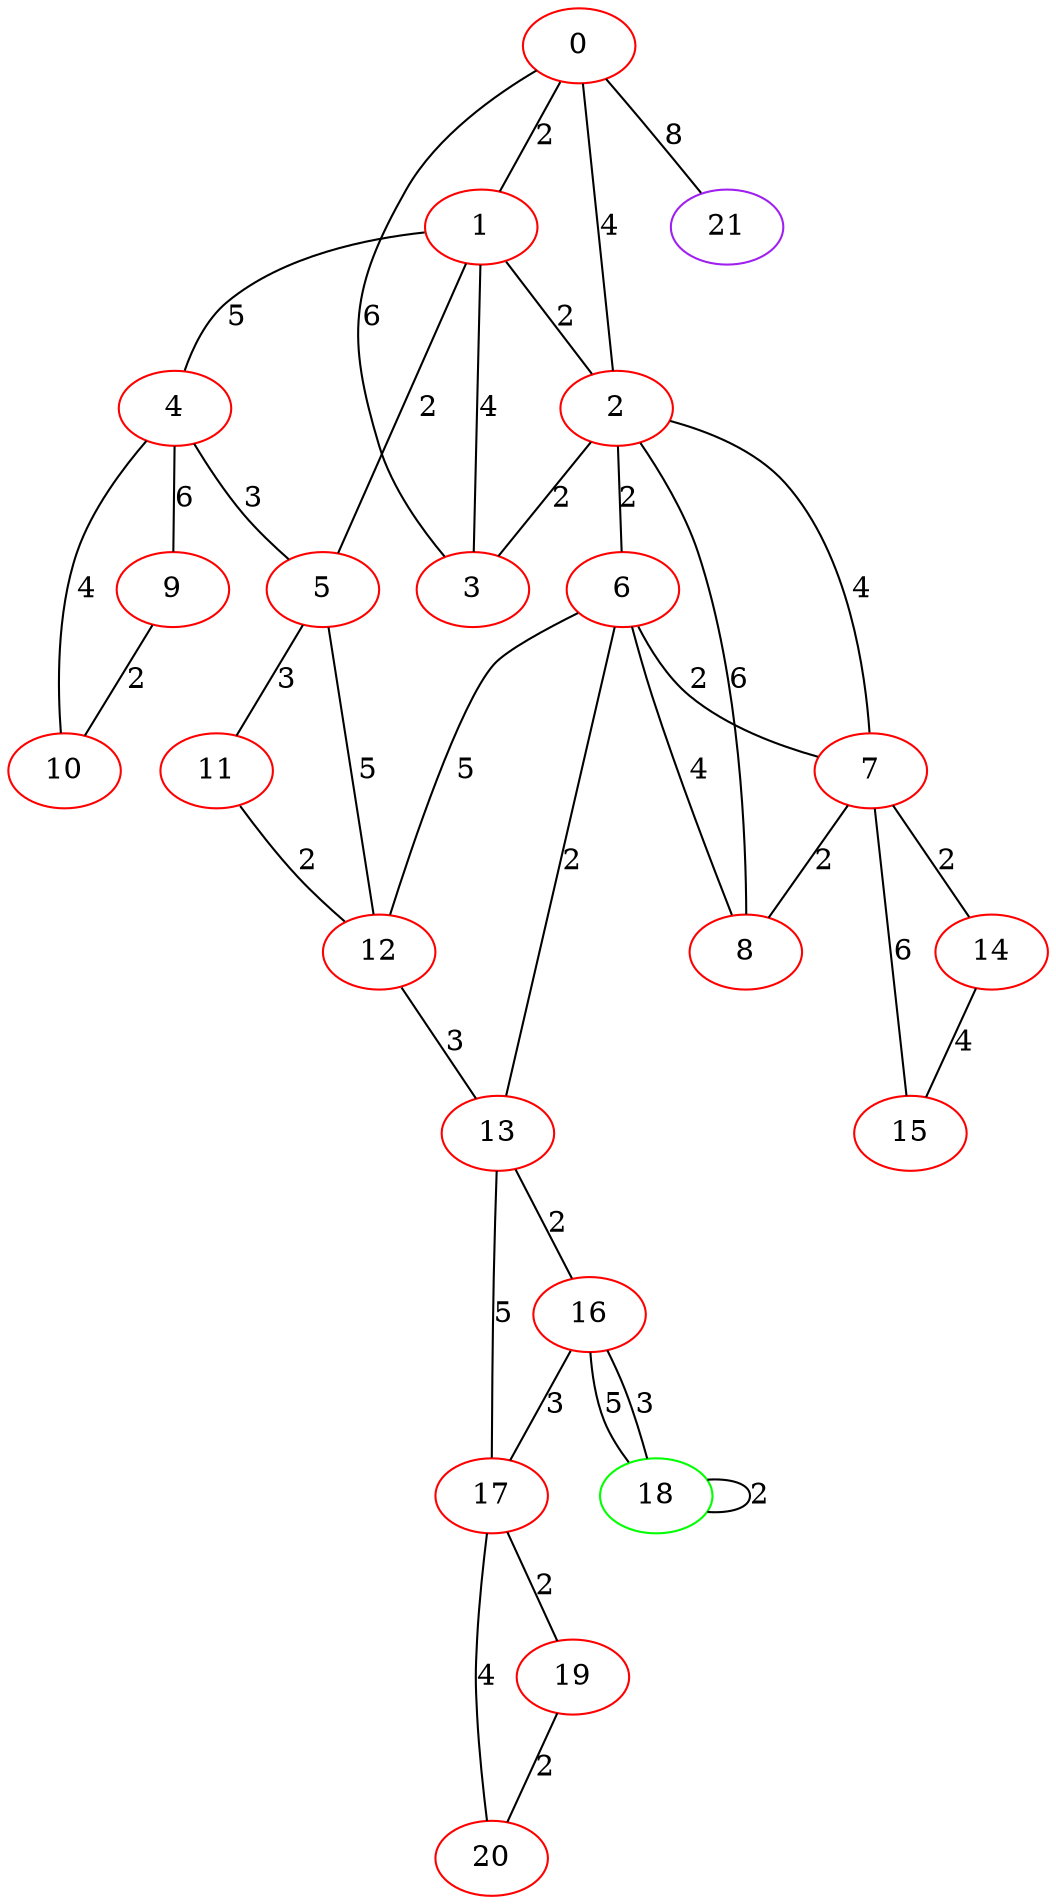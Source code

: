 graph "" {
0 [color=red, weight=1];
1 [color=red, weight=1];
2 [color=red, weight=1];
3 [color=red, weight=1];
4 [color=red, weight=1];
5 [color=red, weight=1];
6 [color=red, weight=1];
7 [color=red, weight=1];
8 [color=red, weight=1];
9 [color=red, weight=1];
10 [color=red, weight=1];
11 [color=red, weight=1];
12 [color=red, weight=1];
13 [color=red, weight=1];
14 [color=red, weight=1];
15 [color=red, weight=1];
16 [color=red, weight=1];
17 [color=red, weight=1];
18 [color=green, weight=2];
19 [color=red, weight=1];
20 [color=red, weight=1];
21 [color=purple, weight=4];
0 -- 1  [key=0, label=2];
0 -- 2  [key=0, label=4];
0 -- 3  [key=0, label=6];
0 -- 21  [key=0, label=8];
1 -- 2  [key=0, label=2];
1 -- 3  [key=0, label=4];
1 -- 4  [key=0, label=5];
1 -- 5  [key=0, label=2];
2 -- 3  [key=0, label=2];
2 -- 6  [key=0, label=2];
2 -- 7  [key=0, label=4];
2 -- 8  [key=0, label=6];
4 -- 9  [key=0, label=6];
4 -- 10  [key=0, label=4];
4 -- 5  [key=0, label=3];
5 -- 11  [key=0, label=3];
5 -- 12  [key=0, label=5];
6 -- 8  [key=0, label=4];
6 -- 12  [key=0, label=5];
6 -- 13  [key=0, label=2];
6 -- 7  [key=0, label=2];
7 -- 8  [key=0, label=2];
7 -- 14  [key=0, label=2];
7 -- 15  [key=0, label=6];
9 -- 10  [key=0, label=2];
11 -- 12  [key=0, label=2];
12 -- 13  [key=0, label=3];
13 -- 16  [key=0, label=2];
13 -- 17  [key=0, label=5];
14 -- 15  [key=0, label=4];
16 -- 17  [key=0, label=3];
16 -- 18  [key=0, label=5];
16 -- 18  [key=1, label=3];
17 -- 19  [key=0, label=2];
17 -- 20  [key=0, label=4];
18 -- 18  [key=0, label=2];
19 -- 20  [key=0, label=2];
}
